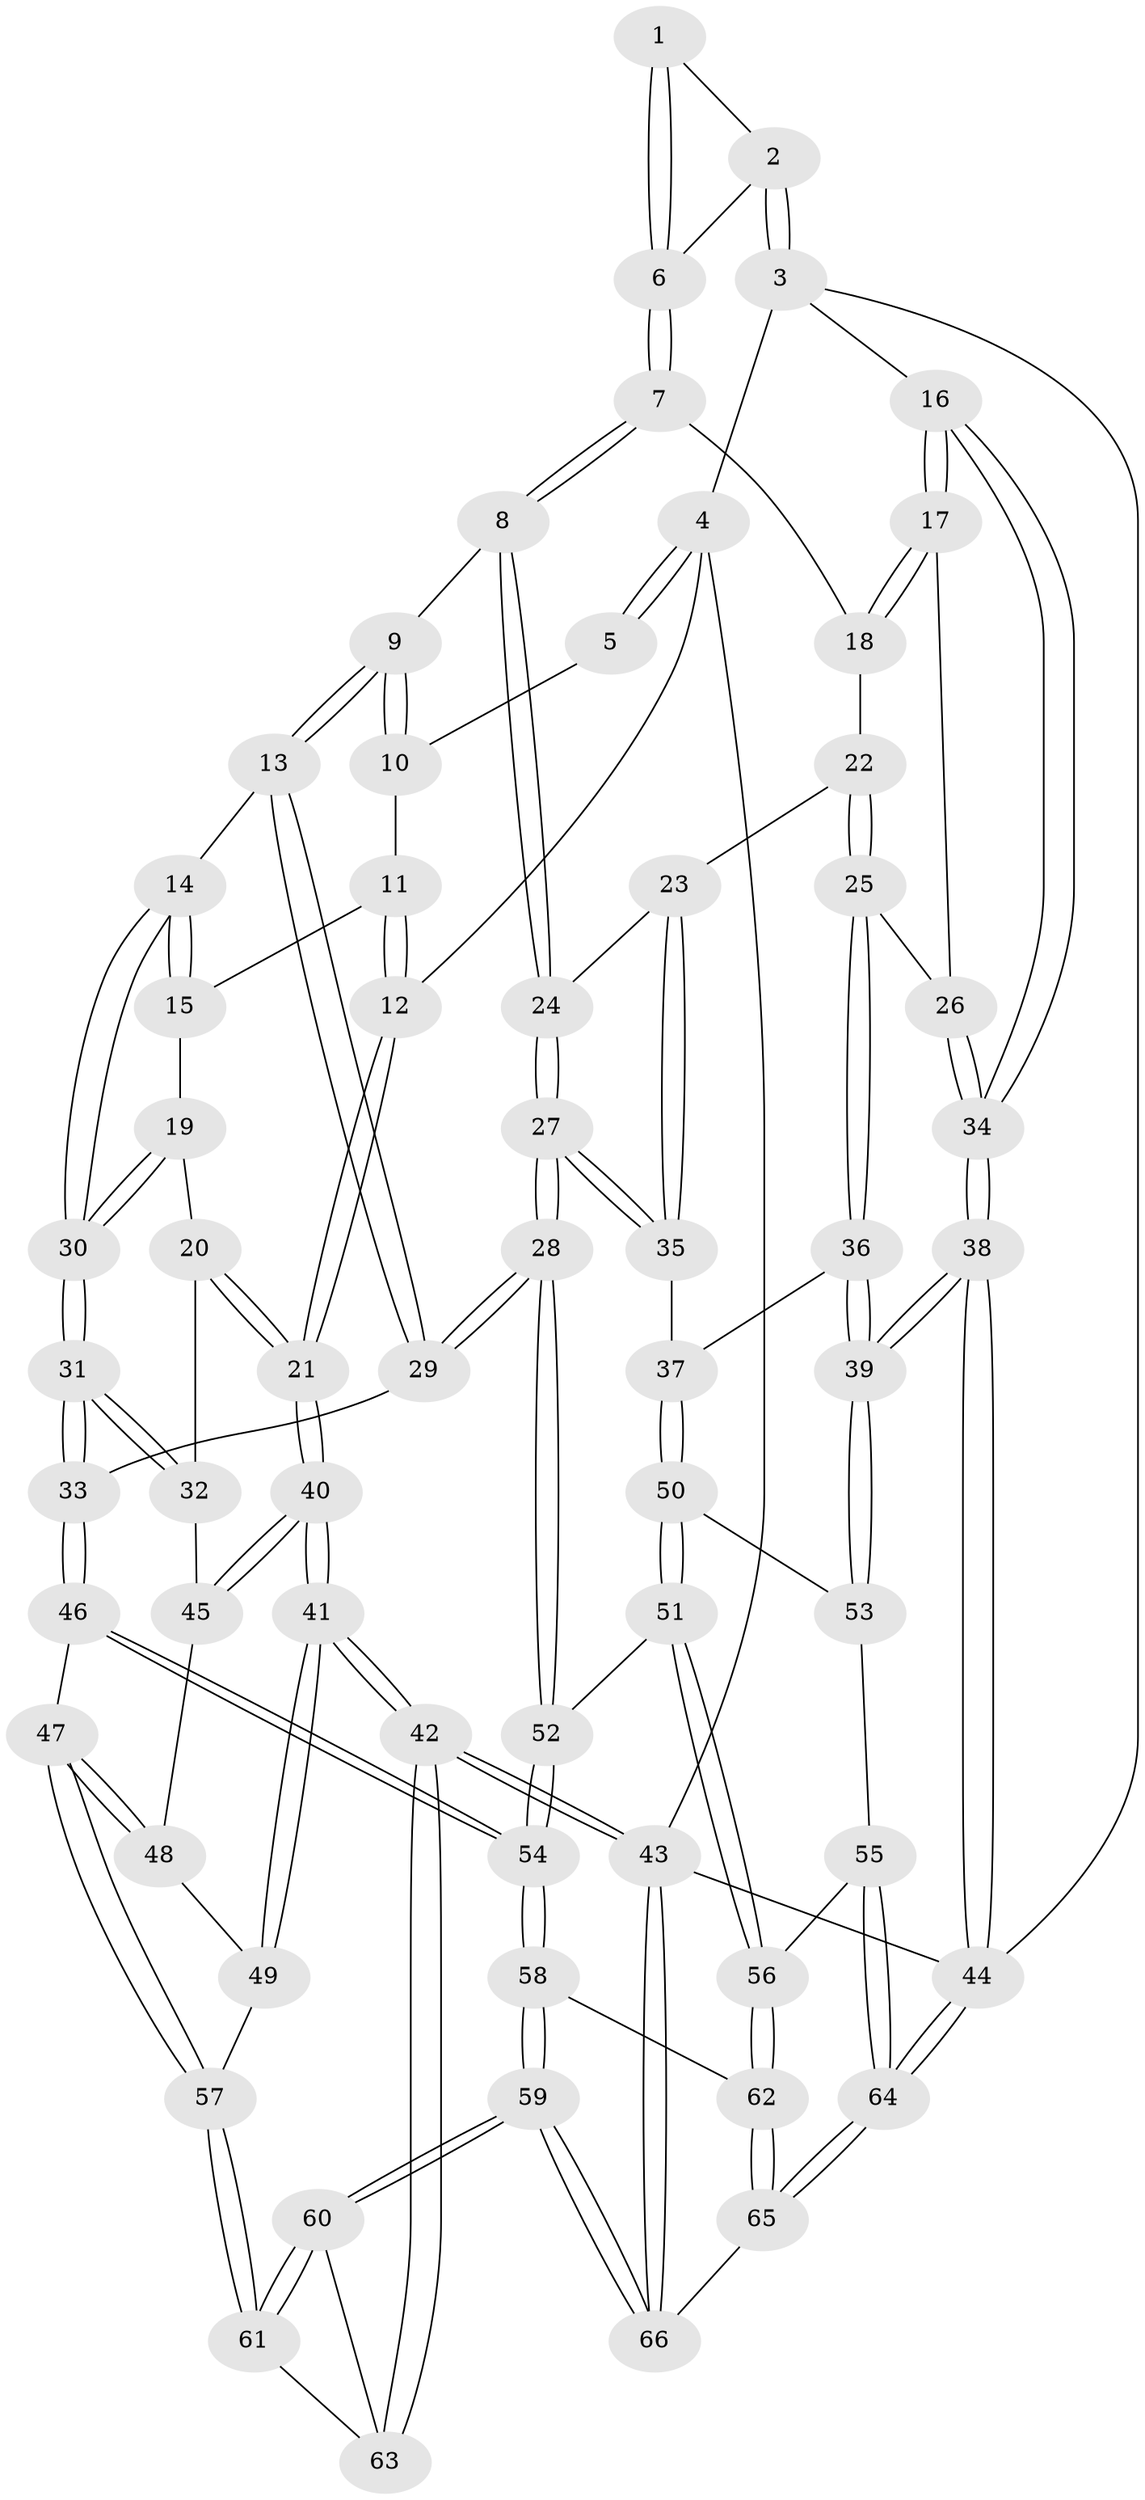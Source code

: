 // Generated by graph-tools (version 1.1) at 2025/51/03/09/25 03:51:02]
// undirected, 66 vertices, 162 edges
graph export_dot {
graph [start="1"]
  node [color=gray90,style=filled];
  1 [pos="+0.4648145428020451+0"];
  2 [pos="+1+0"];
  3 [pos="+1+0"];
  4 [pos="+0+0"];
  5 [pos="+0.36614540236794185+0"];
  6 [pos="+0.6379094708032397+0.18971187900901423"];
  7 [pos="+0.634412284328085+0.22155664984916862"];
  8 [pos="+0.5023109833951431+0.27414158859618265"];
  9 [pos="+0.46265730399350563+0.2773695011495641"];
  10 [pos="+0.36646589718484635+0.07202220914456535"];
  11 [pos="+0.2070185913570768+0.20342785324750012"];
  12 [pos="+0+0.06765819463151838"];
  13 [pos="+0.4112369293627182+0.33175337365136714"];
  14 [pos="+0.39711932157045426+0.3326472928336047"];
  15 [pos="+0.2757232887877202+0.3164235315166319"];
  16 [pos="+1+0"];
  17 [pos="+1+0"];
  18 [pos="+0.7320587083559112+0.28196839904757703"];
  19 [pos="+0.20848716942241413+0.3671045959605114"];
  20 [pos="+0.19054913321682312+0.3735930505477378"];
  21 [pos="+0+0.17829357440859162"];
  22 [pos="+0.7328684574205944+0.28429465938150567"];
  23 [pos="+0.6742125076699702+0.4331938217861627"];
  24 [pos="+0.583420573323765+0.4132418962657513"];
  25 [pos="+0.854829621951147+0.4073646230807253"];
  26 [pos="+0.8971459891769716+0.37950241370276927"];
  27 [pos="+0.5452035113774286+0.5442392915450376"];
  28 [pos="+0.49972796059063457+0.570139929824191"];
  29 [pos="+0.43066226866263563+0.46414970892108254"];
  30 [pos="+0.2699417855353322+0.47488692863731213"];
  31 [pos="+0.2586335770003476+0.5417697833428956"];
  32 [pos="+0.15159821082843836+0.4840846437703785"];
  33 [pos="+0.26244109102647095+0.5476572378604307"];
  34 [pos="+1+0.4754890461617549"];
  35 [pos="+0.6876438423133143+0.5174173373506904"];
  36 [pos="+0.8567741892330079+0.47288720009256957"];
  37 [pos="+0.7028366388640187+0.5268822985145837"];
  38 [pos="+1+0.7508002179012664"];
  39 [pos="+1+0.7064549665555384"];
  40 [pos="+0+0.3759855757114328"];
  41 [pos="+0+0.6381793792230027"];
  42 [pos="+0+0.7822479169175113"];
  43 [pos="+0+1"];
  44 [pos="+1+1"];
  45 [pos="+0.14428615783895446+0.48666827273915975"];
  46 [pos="+0.2708939488946804+0.6761816472125289"];
  47 [pos="+0.2289758930971858+0.6914038515084354"];
  48 [pos="+0.11775031026789334+0.554845402946729"];
  49 [pos="+0+0.6414230267166219"];
  50 [pos="+0.7131523456043122+0.5807881919749972"];
  51 [pos="+0.5877235068020311+0.719933332022134"];
  52 [pos="+0.4813884126462856+0.6673125935832227"];
  53 [pos="+0.7884199186898934+0.6657864290709952"];
  54 [pos="+0.3942067444779947+0.7196620352274661"];
  55 [pos="+0.6431116068981222+0.7703117907583957"];
  56 [pos="+0.6333390364022238+0.7661383953931856"];
  57 [pos="+0.1960975312817206+0.7126629351024628"];
  58 [pos="+0.3939131861536221+0.880129929433164"];
  59 [pos="+0.25352597803977306+1"];
  60 [pos="+0.18499068808932334+0.9543733658626178"];
  61 [pos="+0.15955002205702642+0.8116928062727974"];
  62 [pos="+0.5274772972532756+0.9038974744953242"];
  63 [pos="+0+0.8067889053904536"];
  64 [pos="+1+1"];
  65 [pos="+0.8206402361454949+1"];
  66 [pos="+0.24561156625671415+1"];
  1 -- 2;
  1 -- 6;
  1 -- 6;
  2 -- 3;
  2 -- 3;
  2 -- 6;
  3 -- 4;
  3 -- 16;
  3 -- 44;
  4 -- 5;
  4 -- 5;
  4 -- 12;
  4 -- 43;
  5 -- 10;
  6 -- 7;
  6 -- 7;
  7 -- 8;
  7 -- 8;
  7 -- 18;
  8 -- 9;
  8 -- 24;
  8 -- 24;
  9 -- 10;
  9 -- 10;
  9 -- 13;
  9 -- 13;
  10 -- 11;
  11 -- 12;
  11 -- 12;
  11 -- 15;
  12 -- 21;
  12 -- 21;
  13 -- 14;
  13 -- 29;
  13 -- 29;
  14 -- 15;
  14 -- 15;
  14 -- 30;
  14 -- 30;
  15 -- 19;
  16 -- 17;
  16 -- 17;
  16 -- 34;
  16 -- 34;
  17 -- 18;
  17 -- 18;
  17 -- 26;
  18 -- 22;
  19 -- 20;
  19 -- 30;
  19 -- 30;
  20 -- 21;
  20 -- 21;
  20 -- 32;
  21 -- 40;
  21 -- 40;
  22 -- 23;
  22 -- 25;
  22 -- 25;
  23 -- 24;
  23 -- 35;
  23 -- 35;
  24 -- 27;
  24 -- 27;
  25 -- 26;
  25 -- 36;
  25 -- 36;
  26 -- 34;
  26 -- 34;
  27 -- 28;
  27 -- 28;
  27 -- 35;
  27 -- 35;
  28 -- 29;
  28 -- 29;
  28 -- 52;
  28 -- 52;
  29 -- 33;
  30 -- 31;
  30 -- 31;
  31 -- 32;
  31 -- 32;
  31 -- 33;
  31 -- 33;
  32 -- 45;
  33 -- 46;
  33 -- 46;
  34 -- 38;
  34 -- 38;
  35 -- 37;
  36 -- 37;
  36 -- 39;
  36 -- 39;
  37 -- 50;
  37 -- 50;
  38 -- 39;
  38 -- 39;
  38 -- 44;
  38 -- 44;
  39 -- 53;
  39 -- 53;
  40 -- 41;
  40 -- 41;
  40 -- 45;
  40 -- 45;
  41 -- 42;
  41 -- 42;
  41 -- 49;
  41 -- 49;
  42 -- 43;
  42 -- 43;
  42 -- 63;
  42 -- 63;
  43 -- 66;
  43 -- 66;
  43 -- 44;
  44 -- 64;
  44 -- 64;
  45 -- 48;
  46 -- 47;
  46 -- 54;
  46 -- 54;
  47 -- 48;
  47 -- 48;
  47 -- 57;
  47 -- 57;
  48 -- 49;
  49 -- 57;
  50 -- 51;
  50 -- 51;
  50 -- 53;
  51 -- 52;
  51 -- 56;
  51 -- 56;
  52 -- 54;
  52 -- 54;
  53 -- 55;
  54 -- 58;
  54 -- 58;
  55 -- 56;
  55 -- 64;
  55 -- 64;
  56 -- 62;
  56 -- 62;
  57 -- 61;
  57 -- 61;
  58 -- 59;
  58 -- 59;
  58 -- 62;
  59 -- 60;
  59 -- 60;
  59 -- 66;
  59 -- 66;
  60 -- 61;
  60 -- 61;
  60 -- 63;
  61 -- 63;
  62 -- 65;
  62 -- 65;
  64 -- 65;
  64 -- 65;
  65 -- 66;
}
